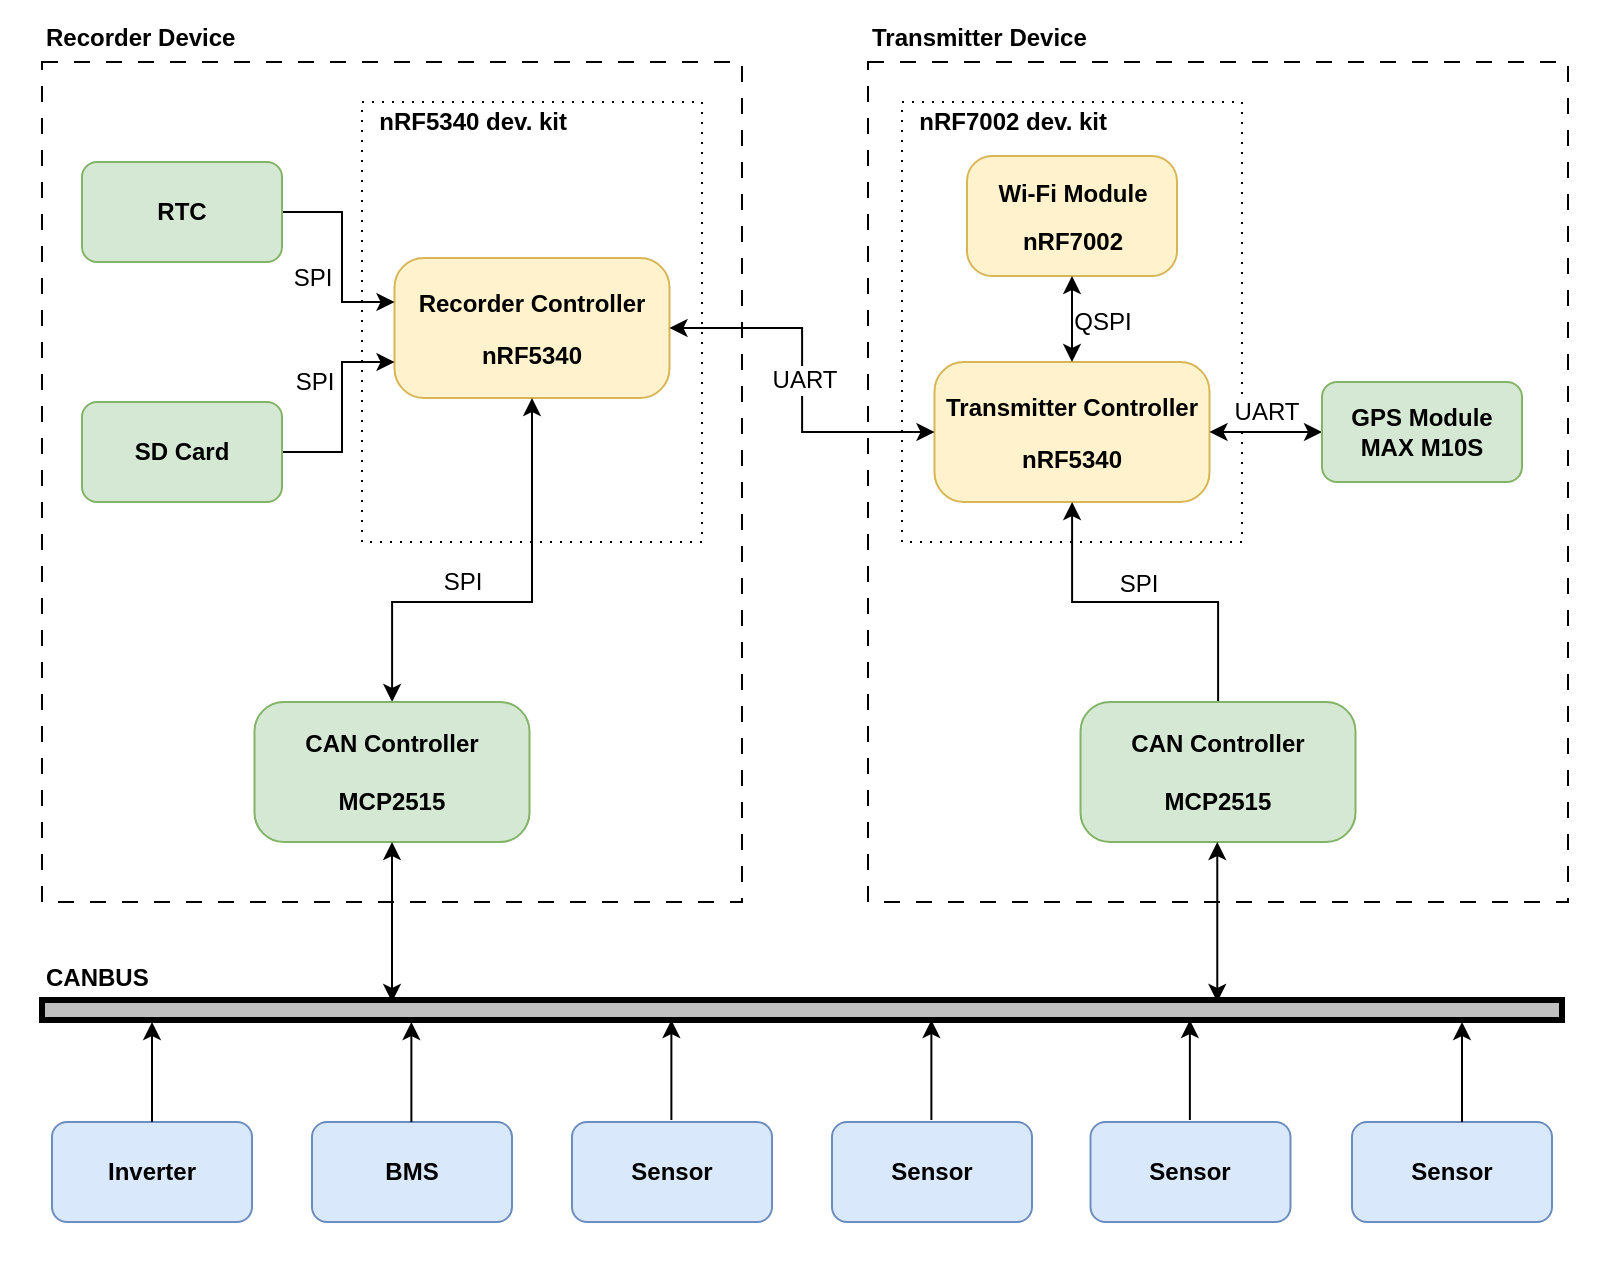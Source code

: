 <mxfile version="24.2.8" type="device">
  <diagram name="Page-1" id="QFKcMASUdpn1xXOczA2w">
    <mxGraphModel dx="2876" dy="1106" grid="1" gridSize="10" guides="1" tooltips="1" connect="1" arrows="1" fold="1" page="1" pageScale="1" pageWidth="827" pageHeight="1169" math="0" shadow="0">
      <root>
        <mxCell id="0" />
        <mxCell id="1" parent="0" />
        <mxCell id="vxMmgjFSvx9ipGvhzOYv-60" value="" style="rounded=0;whiteSpace=wrap;html=1;strokeColor=#ffffff;" vertex="1" parent="1">
          <mxGeometry x="-20" y="130" width="800" height="630" as="geometry" />
        </mxCell>
        <mxCell id="vxMmgjFSvx9ipGvhzOYv-21" value="" style="rounded=0;whiteSpace=wrap;html=1;dashed=1;dashPattern=8 8;fontFamily=Helvetica;" vertex="1" parent="1">
          <mxGeometry x="413" y="160" width="350" height="420" as="geometry" />
        </mxCell>
        <mxCell id="vxMmgjFSvx9ipGvhzOYv-19" value="" style="rounded=0;whiteSpace=wrap;html=1;dashed=1;dashPattern=8 8;fontFamily=Helvetica;" vertex="1" parent="1">
          <mxGeometry y="160" width="350" height="420" as="geometry" />
        </mxCell>
        <mxCell id="vxMmgjFSvx9ipGvhzOYv-17" value="" style="group;fontFamily=Helvetica;" vertex="1" connectable="0" parent="1">
          <mxGeometry x="430" y="180" width="170" height="220" as="geometry" />
        </mxCell>
        <mxCell id="vxMmgjFSvx9ipGvhzOYv-15" value="&amp;nbsp; &lt;b&gt;nRF7002 dev. kit&lt;br&gt;&lt;/b&gt;&lt;div&gt;&lt;b&gt;&lt;br&gt;&lt;/b&gt;&lt;/div&gt;&lt;div&gt;&lt;b&gt;&lt;br&gt;&lt;/b&gt;&lt;/div&gt;&lt;div&gt;&lt;b&gt;&lt;br&gt;&lt;/b&gt;&lt;/div&gt;&lt;div&gt;&lt;b&gt;&lt;br&gt;&lt;/b&gt;&lt;/div&gt;&lt;div&gt;&lt;b&gt;&lt;br&gt;&lt;/b&gt;&lt;/div&gt;&lt;div&gt;&lt;b&gt;&lt;br&gt;&lt;/b&gt;&lt;/div&gt;&lt;div&gt;&lt;b&gt;&lt;br&gt;&lt;/b&gt;&lt;/div&gt;&lt;div&gt;&lt;b&gt;&lt;br&gt;&lt;/b&gt;&lt;/div&gt;&lt;div&gt;&lt;b&gt;&lt;br&gt;&lt;/b&gt;&lt;/div&gt;&lt;div&gt;&lt;b&gt;&lt;br&gt;&lt;/b&gt;&lt;/div&gt;&lt;div&gt;&lt;b&gt;&lt;br&gt;&lt;/b&gt;&lt;/div&gt;&lt;div&gt;&lt;b&gt;&lt;br&gt;&lt;/b&gt;&lt;/div&gt;&lt;div&gt;&lt;b&gt;&lt;br&gt;&lt;/b&gt;&lt;/div&gt;&lt;div&gt;&lt;b&gt;&lt;br&gt;&lt;/b&gt;&lt;/div&gt;" style="rounded=0;whiteSpace=wrap;html=1;dashed=1;dashPattern=1 4;align=left;fontFamily=Helvetica;" vertex="1" parent="vxMmgjFSvx9ipGvhzOYv-17">
          <mxGeometry width="170" height="220" as="geometry" />
        </mxCell>
        <mxCell id="vxMmgjFSvx9ipGvhzOYv-2" value="&lt;div align=&quot;center&quot; style=&quot;line-height: 100%;&quot;&gt;&lt;b&gt;Wi-Fi Module&lt;/b&gt;&lt;/div&gt;&lt;div align=&quot;center&quot; style=&quot;line-height: 100%;&quot;&gt;&lt;b&gt;&lt;br&gt;&lt;/b&gt;&lt;/div&gt;&lt;div align=&quot;center&quot; style=&quot;line-height: 100%;&quot;&gt;&lt;b&gt;nRF7002&lt;/b&gt;&lt;/div&gt;" style="rounded=1;whiteSpace=wrap;html=1;align=center;arcSize=21;fillColor=#fff2cc;strokeColor=#d6b656;fontFamily=Helvetica;" vertex="1" parent="vxMmgjFSvx9ipGvhzOYv-17">
          <mxGeometry x="32.5" y="27" width="105" height="60" as="geometry" />
        </mxCell>
        <mxCell id="vxMmgjFSvx9ipGvhzOYv-3" value="Transmitter Controller&lt;br style=&quot;font-size: 12px;&quot;&gt;&lt;div style=&quot;line-height: 100%; font-size: 12px;&quot; align=&quot;center&quot;&gt;&lt;br style=&quot;font-size: 12px;&quot;&gt;&lt;/div&gt;&lt;div style=&quot;line-height: 100%; font-size: 12px;&quot; align=&quot;center&quot;&gt;nRF5340&lt;/div&gt;" style="rounded=1;whiteSpace=wrap;html=1;align=center;arcSize=21;fillColor=#fff2cc;strokeColor=#d6b656;fontSize=12;fontStyle=1;fontFamily=Helvetica;" vertex="1" parent="vxMmgjFSvx9ipGvhzOYv-17">
          <mxGeometry x="16.25" y="130" width="137.5" height="70" as="geometry" />
        </mxCell>
        <mxCell id="vxMmgjFSvx9ipGvhzOYv-7" value="" style="endArrow=classic;startArrow=classic;html=1;rounded=0;entryX=0.5;entryY=1;entryDx=0;entryDy=0;exitX=0.5;exitY=0;exitDx=0;exitDy=0;fontFamily=Helvetica;" edge="1" parent="vxMmgjFSvx9ipGvhzOYv-17" source="vxMmgjFSvx9ipGvhzOYv-3" target="vxMmgjFSvx9ipGvhzOYv-2">
          <mxGeometry width="50" height="50" relative="1" as="geometry">
            <mxPoint x="-30" y="197" as="sourcePoint" />
            <mxPoint x="20" y="147" as="targetPoint" />
          </mxGeometry>
        </mxCell>
        <mxCell id="vxMmgjFSvx9ipGvhzOYv-8" value="&lt;div style=&quot;font-size: 12px;&quot;&gt;QSPI&lt;/div&gt;" style="edgeLabel;html=1;align=center;verticalAlign=middle;resizable=0;points=[];fontSize=12;fontFamily=Helvetica;" vertex="1" connectable="0" parent="vxMmgjFSvx9ipGvhzOYv-7">
          <mxGeometry x="-0.056" relative="1" as="geometry">
            <mxPoint x="15" as="offset" />
          </mxGeometry>
        </mxCell>
        <mxCell id="vxMmgjFSvx9ipGvhzOYv-20" value="" style="group;fontFamily=Helvetica;" vertex="1" connectable="0" parent="1">
          <mxGeometry x="160" y="180" width="170" height="220" as="geometry" />
        </mxCell>
        <mxCell id="vxMmgjFSvx9ipGvhzOYv-10" value="&amp;nbsp; &lt;b&gt;nRF5340 dev. kit&lt;br&gt;&lt;/b&gt;&lt;div&gt;&lt;b&gt;&lt;br&gt;&lt;/b&gt;&lt;/div&gt;&lt;div&gt;&lt;b&gt;&lt;br&gt;&lt;/b&gt;&lt;/div&gt;&lt;div&gt;&lt;b&gt;&lt;br&gt;&lt;/b&gt;&lt;/div&gt;&lt;div&gt;&lt;b&gt;&lt;br&gt;&lt;/b&gt;&lt;/div&gt;&lt;div&gt;&lt;b&gt;&lt;br&gt;&lt;/b&gt;&lt;/div&gt;&lt;div&gt;&lt;b&gt;&lt;br&gt;&lt;/b&gt;&lt;/div&gt;&lt;div&gt;&lt;b&gt;&lt;br&gt;&lt;/b&gt;&lt;/div&gt;&lt;div&gt;&lt;b&gt;&lt;br&gt;&lt;/b&gt;&lt;/div&gt;&lt;div&gt;&lt;b&gt;&lt;br&gt;&lt;/b&gt;&lt;/div&gt;&lt;div&gt;&lt;b&gt;&lt;br&gt;&lt;/b&gt;&lt;/div&gt;&lt;div&gt;&lt;b&gt;&lt;br&gt;&lt;/b&gt;&lt;/div&gt;&lt;div&gt;&lt;b&gt;&lt;br&gt;&lt;/b&gt;&lt;/div&gt;&lt;div&gt;&lt;b&gt;&lt;br&gt;&lt;/b&gt;&lt;/div&gt;&lt;div&gt;&lt;b&gt;&lt;br&gt;&lt;/b&gt;&lt;/div&gt;" style="rounded=0;whiteSpace=wrap;html=1;dashed=1;dashPattern=1 4;align=left;fontFamily=Helvetica;" vertex="1" parent="vxMmgjFSvx9ipGvhzOYv-20">
          <mxGeometry width="170" height="220" as="geometry" />
        </mxCell>
        <mxCell id="vxMmgjFSvx9ipGvhzOYv-12" value="Recorder Controller&lt;br style=&quot;font-size: 12px;&quot;&gt;&lt;div style=&quot;line-height: 100%; font-size: 12px;&quot; align=&quot;center&quot;&gt;&lt;br style=&quot;font-size: 12px;&quot;&gt;&lt;/div&gt;&lt;div style=&quot;line-height: 100%; font-size: 12px;&quot; align=&quot;center&quot;&gt;nRF5340&lt;/div&gt;" style="rounded=1;whiteSpace=wrap;html=1;align=center;arcSize=21;fillColor=#fff2cc;strokeColor=#d6b656;fontSize=12;fontStyle=1;fontFamily=Helvetica;" vertex="1" parent="vxMmgjFSvx9ipGvhzOYv-20">
          <mxGeometry x="16.25" y="78" width="137.5" height="70" as="geometry" />
        </mxCell>
        <mxCell id="vxMmgjFSvx9ipGvhzOYv-29" value="" style="edgeStyle=orthogonalEdgeStyle;rounded=0;orthogonalLoop=1;jettySize=auto;html=1;fontFamily=Helvetica;" edge="1" parent="1" source="vxMmgjFSvx9ipGvhzOYv-22" target="vxMmgjFSvx9ipGvhzOYv-12">
          <mxGeometry relative="1" as="geometry">
            <Array as="points">
              <mxPoint x="150" y="235" />
              <mxPoint x="150" y="280" />
            </Array>
          </mxGeometry>
        </mxCell>
        <mxCell id="vxMmgjFSvx9ipGvhzOYv-35" value="&lt;div style=&quot;font-size: 12px;&quot;&gt;SPI&lt;/div&gt;" style="edgeLabel;html=1;align=center;verticalAlign=middle;resizable=0;points=[];fontFamily=Helvetica;fontSize=12;" vertex="1" connectable="0" parent="vxMmgjFSvx9ipGvhzOYv-29">
          <mxGeometry x="-0.043" y="2" relative="1" as="geometry">
            <mxPoint x="-17" y="14" as="offset" />
          </mxGeometry>
        </mxCell>
        <mxCell id="vxMmgjFSvx9ipGvhzOYv-22" value="RTC" style="rounded=1;whiteSpace=wrap;html=1;fillColor=#d5e8d4;strokeColor=#82b366;fontStyle=1;fontFamily=Helvetica;" vertex="1" parent="1">
          <mxGeometry x="20" y="210" width="100" height="50" as="geometry" />
        </mxCell>
        <mxCell id="vxMmgjFSvx9ipGvhzOYv-30" value="" style="edgeStyle=orthogonalEdgeStyle;rounded=0;orthogonalLoop=1;jettySize=auto;html=1;fontFamily=Helvetica;" edge="1" parent="1" source="vxMmgjFSvx9ipGvhzOYv-23" target="vxMmgjFSvx9ipGvhzOYv-12">
          <mxGeometry relative="1" as="geometry">
            <Array as="points">
              <mxPoint x="150" y="355" />
              <mxPoint x="150" y="310" />
            </Array>
          </mxGeometry>
        </mxCell>
        <mxCell id="vxMmgjFSvx9ipGvhzOYv-36" value="&lt;div style=&quot;font-size: 12px;&quot;&gt;SPI&lt;/div&gt;" style="edgeLabel;html=1;align=center;verticalAlign=middle;resizable=0;points=[];fontSize=12;fontFamily=Helvetica;" vertex="1" connectable="0" parent="vxMmgjFSvx9ipGvhzOYv-30">
          <mxGeometry x="-0.185" relative="1" as="geometry">
            <mxPoint x="-14" y="-24" as="offset" />
          </mxGeometry>
        </mxCell>
        <mxCell id="vxMmgjFSvx9ipGvhzOYv-23" value="SD Card" style="rounded=1;whiteSpace=wrap;html=1;fillColor=#d5e8d4;strokeColor=#82b366;fontStyle=1;fontFamily=Helvetica;" vertex="1" parent="1">
          <mxGeometry x="20" y="330" width="100" height="50" as="geometry" />
        </mxCell>
        <mxCell id="vxMmgjFSvx9ipGvhzOYv-27" value="" style="edgeStyle=orthogonalEdgeStyle;rounded=0;orthogonalLoop=1;jettySize=auto;html=1;startArrow=classic;startFill=1;fontFamily=Helvetica;" edge="1" parent="1" source="vxMmgjFSvx9ipGvhzOYv-24" target="vxMmgjFSvx9ipGvhzOYv-3">
          <mxGeometry relative="1" as="geometry" />
        </mxCell>
        <mxCell id="vxMmgjFSvx9ipGvhzOYv-28" value="UART" style="edgeLabel;html=1;align=center;verticalAlign=middle;resizable=0;points=[];fontSize=12;fontFamily=Helvetica;" vertex="1" connectable="0" parent="vxMmgjFSvx9ipGvhzOYv-27">
          <mxGeometry x="0.114" y="1" relative="1" as="geometry">
            <mxPoint x="3" y="-11" as="offset" />
          </mxGeometry>
        </mxCell>
        <mxCell id="vxMmgjFSvx9ipGvhzOYv-24" value="&lt;div&gt;&lt;b&gt;GPS Module&lt;/b&gt;&lt;/div&gt;&lt;div&gt;&lt;b&gt;MAX M10S&lt;br&gt;&lt;/b&gt;&lt;/div&gt;" style="rounded=1;whiteSpace=wrap;html=1;fillColor=#d5e8d4;strokeColor=#82b366;fontFamily=Helvetica;" vertex="1" parent="1">
          <mxGeometry x="640" y="320" width="100" height="50" as="geometry" />
        </mxCell>
        <mxCell id="vxMmgjFSvx9ipGvhzOYv-25" style="edgeStyle=orthogonalEdgeStyle;rounded=0;orthogonalLoop=1;jettySize=auto;html=1;exitX=1;exitY=0.5;exitDx=0;exitDy=0;startArrow=classic;startFill=1;fontFamily=Helvetica;" edge="1" parent="1" source="vxMmgjFSvx9ipGvhzOYv-12" target="vxMmgjFSvx9ipGvhzOYv-3">
          <mxGeometry relative="1" as="geometry" />
        </mxCell>
        <mxCell id="vxMmgjFSvx9ipGvhzOYv-26" value="UART" style="edgeLabel;html=1;align=center;verticalAlign=middle;resizable=0;points=[];fontSize=12;fontFamily=Helvetica;" vertex="1" connectable="0" parent="vxMmgjFSvx9ipGvhzOYv-25">
          <mxGeometry x="-0.069" y="1" relative="1" as="geometry">
            <mxPoint y="6" as="offset" />
          </mxGeometry>
        </mxCell>
        <mxCell id="vxMmgjFSvx9ipGvhzOYv-33" value="" style="edgeStyle=orthogonalEdgeStyle;rounded=0;orthogonalLoop=1;jettySize=auto;html=1;entryX=0.5;entryY=1;entryDx=0;entryDy=0;startArrow=classic;startFill=1;fontFamily=Helvetica;" edge="1" parent="1" source="vxMmgjFSvx9ipGvhzOYv-31" target="vxMmgjFSvx9ipGvhzOYv-12">
          <mxGeometry relative="1" as="geometry">
            <Array as="points">
              <mxPoint x="175" y="430" />
              <mxPoint x="245" y="430" />
            </Array>
          </mxGeometry>
        </mxCell>
        <mxCell id="vxMmgjFSvx9ipGvhzOYv-37" value="&lt;div style=&quot;font-size: 12px;&quot;&gt;SPI&lt;/div&gt;" style="edgeLabel;html=1;align=center;verticalAlign=middle;resizable=0;points=[];fontSize=12;fontFamily=Helvetica;" vertex="1" connectable="0" parent="vxMmgjFSvx9ipGvhzOYv-33">
          <mxGeometry x="0.666" y="-2" relative="1" as="geometry">
            <mxPoint x="-37" y="55" as="offset" />
          </mxGeometry>
        </mxCell>
        <mxCell id="vxMmgjFSvx9ipGvhzOYv-31" value="&lt;div&gt;CAN Controller&lt;/div&gt;&lt;div&gt;&lt;br&gt;&lt;/div&gt;&lt;div&gt;MCP2515&lt;br&gt;&lt;/div&gt;" style="rounded=1;whiteSpace=wrap;html=1;align=center;arcSize=21;fillColor=#d5e8d4;strokeColor=#82b366;fontStyle=1;fontFamily=Helvetica;" vertex="1" parent="1">
          <mxGeometry x="106.25" y="480" width="137.5" height="70" as="geometry" />
        </mxCell>
        <mxCell id="vxMmgjFSvx9ipGvhzOYv-34" value="" style="edgeStyle=orthogonalEdgeStyle;rounded=0;orthogonalLoop=1;jettySize=auto;html=1;fontFamily=Helvetica;" edge="1" parent="1" source="vxMmgjFSvx9ipGvhzOYv-32" target="vxMmgjFSvx9ipGvhzOYv-3">
          <mxGeometry relative="1" as="geometry" />
        </mxCell>
        <mxCell id="vxMmgjFSvx9ipGvhzOYv-38" value="SPI" style="edgeLabel;html=1;align=center;verticalAlign=middle;resizable=0;points=[];fontSize=12;fontFamily=Helvetica;" vertex="1" connectable="0" parent="vxMmgjFSvx9ipGvhzOYv-34">
          <mxGeometry x="0.155" y="-2" relative="1" as="geometry">
            <mxPoint x="10" y="-7" as="offset" />
          </mxGeometry>
        </mxCell>
        <mxCell id="vxMmgjFSvx9ipGvhzOYv-32" value="&lt;div&gt;CAN Controller&lt;/div&gt;&lt;div&gt;&lt;br&gt;&lt;/div&gt;&lt;div&gt;MCP2515&lt;br&gt;&lt;/div&gt;" style="rounded=1;whiteSpace=wrap;html=1;align=center;arcSize=21;fillColor=#d5e8d4;strokeColor=#82b366;fontStyle=1;fontFamily=Helvetica;" vertex="1" parent="1">
          <mxGeometry x="519.25" y="480" width="137.5" height="70" as="geometry" />
        </mxCell>
        <mxCell id="vxMmgjFSvx9ipGvhzOYv-41" value="" style="group" vertex="1" connectable="0" parent="1">
          <mxGeometry y="608" width="760" height="31" as="geometry" />
        </mxCell>
        <mxCell id="vxMmgjFSvx9ipGvhzOYv-39" value="" style="rounded=0;whiteSpace=wrap;html=1;strokeWidth=3;fillColor=#c0c0c0;container=1;" vertex="1" parent="vxMmgjFSvx9ipGvhzOYv-41">
          <mxGeometry y="21" width="760" height="10" as="geometry" />
        </mxCell>
        <mxCell id="vxMmgjFSvx9ipGvhzOYv-40" value="&lt;div align=&quot;left&quot;&gt;&lt;b&gt;CANBUS&lt;/b&gt;&lt;/div&gt;" style="whiteSpace=wrap;html=1;align=left;strokeColor=none;" vertex="1" parent="vxMmgjFSvx9ipGvhzOYv-41">
          <mxGeometry width="120" height="19" as="geometry" />
        </mxCell>
        <mxCell id="vxMmgjFSvx9ipGvhzOYv-42" value="" style="endArrow=classic;startArrow=classic;html=1;rounded=0;entryX=0.5;entryY=1;entryDx=0;entryDy=0;" edge="1" parent="1" target="vxMmgjFSvx9ipGvhzOYv-31">
          <mxGeometry width="50" height="50" relative="1" as="geometry">
            <mxPoint x="175" y="630" as="sourcePoint" />
            <mxPoint x="370" y="490" as="targetPoint" />
          </mxGeometry>
        </mxCell>
        <mxCell id="vxMmgjFSvx9ipGvhzOYv-43" value="" style="endArrow=classic;startArrow=classic;html=1;rounded=0;entryX=0.5;entryY=1;entryDx=0;entryDy=0;" edge="1" parent="1">
          <mxGeometry width="50" height="50" relative="1" as="geometry">
            <mxPoint x="587.64" y="630" as="sourcePoint" />
            <mxPoint x="587.64" y="550" as="targetPoint" />
          </mxGeometry>
        </mxCell>
        <mxCell id="vxMmgjFSvx9ipGvhzOYv-44" value="Inverter" style="rounded=1;whiteSpace=wrap;html=1;fillColor=#dae8fc;strokeColor=#6c8ebf;fontStyle=1;fontFamily=Helvetica;" vertex="1" parent="1">
          <mxGeometry x="5" y="690" width="100" height="50" as="geometry" />
        </mxCell>
        <mxCell id="vxMmgjFSvx9ipGvhzOYv-45" value="BMS" style="rounded=1;whiteSpace=wrap;html=1;fillColor=#dae8fc;strokeColor=#6c8ebf;fontStyle=1;fontFamily=Helvetica;" vertex="1" parent="1">
          <mxGeometry x="135" y="690" width="100" height="50" as="geometry" />
        </mxCell>
        <mxCell id="vxMmgjFSvx9ipGvhzOYv-46" value="Sensor" style="rounded=1;whiteSpace=wrap;html=1;fillColor=#dae8fc;strokeColor=#6c8ebf;fontStyle=1;fontFamily=Helvetica;" vertex="1" parent="1">
          <mxGeometry x="265" y="690" width="100" height="50" as="geometry" />
        </mxCell>
        <mxCell id="vxMmgjFSvx9ipGvhzOYv-47" value="Sensor" style="rounded=1;whiteSpace=wrap;html=1;fillColor=#dae8fc;strokeColor=#6c8ebf;fontStyle=1;fontFamily=Helvetica;" vertex="1" parent="1">
          <mxGeometry x="395" y="690" width="100" height="50" as="geometry" />
        </mxCell>
        <mxCell id="vxMmgjFSvx9ipGvhzOYv-48" value="Sensor" style="rounded=1;whiteSpace=wrap;html=1;fillColor=#dae8fc;strokeColor=#6c8ebf;fontStyle=1;fontFamily=Helvetica;" vertex="1" parent="1">
          <mxGeometry x="524.25" y="690" width="100" height="50" as="geometry" />
        </mxCell>
        <mxCell id="vxMmgjFSvx9ipGvhzOYv-49" value="Sensor" style="rounded=1;whiteSpace=wrap;html=1;fillColor=#dae8fc;strokeColor=#6c8ebf;fontStyle=1;fontFamily=Helvetica;" vertex="1" parent="1">
          <mxGeometry x="655" y="690" width="100" height="50" as="geometry" />
        </mxCell>
        <mxCell id="vxMmgjFSvx9ipGvhzOYv-51" value="" style="endArrow=classic;html=1;rounded=0;exitX=0.5;exitY=0;exitDx=0;exitDy=0;" edge="1" parent="1" source="vxMmgjFSvx9ipGvhzOYv-44">
          <mxGeometry width="50" height="50" relative="1" as="geometry">
            <mxPoint x="310" y="630" as="sourcePoint" />
            <mxPoint x="55" y="640" as="targetPoint" />
          </mxGeometry>
        </mxCell>
        <mxCell id="vxMmgjFSvx9ipGvhzOYv-52" value="" style="endArrow=classic;html=1;rounded=0;exitX=0.5;exitY=0;exitDx=0;exitDy=0;" edge="1" parent="1">
          <mxGeometry width="50" height="50" relative="1" as="geometry">
            <mxPoint x="184.69" y="690" as="sourcePoint" />
            <mxPoint x="184.69" y="640" as="targetPoint" />
          </mxGeometry>
        </mxCell>
        <mxCell id="vxMmgjFSvx9ipGvhzOYv-53" value="" style="endArrow=classic;html=1;rounded=0;exitX=0.5;exitY=0;exitDx=0;exitDy=0;" edge="1" parent="1">
          <mxGeometry width="50" height="50" relative="1" as="geometry">
            <mxPoint x="314.69" y="689" as="sourcePoint" />
            <mxPoint x="314.69" y="639" as="targetPoint" />
          </mxGeometry>
        </mxCell>
        <mxCell id="vxMmgjFSvx9ipGvhzOYv-54" value="" style="endArrow=classic;html=1;rounded=0;exitX=0.5;exitY=0;exitDx=0;exitDy=0;" edge="1" parent="1">
          <mxGeometry width="50" height="50" relative="1" as="geometry">
            <mxPoint x="444.69" y="689" as="sourcePoint" />
            <mxPoint x="444.69" y="639" as="targetPoint" />
          </mxGeometry>
        </mxCell>
        <mxCell id="vxMmgjFSvx9ipGvhzOYv-56" value="" style="endArrow=classic;html=1;rounded=0;exitX=0.5;exitY=0;exitDx=0;exitDy=0;" edge="1" parent="1">
          <mxGeometry width="50" height="50" relative="1" as="geometry">
            <mxPoint x="573.94" y="689" as="sourcePoint" />
            <mxPoint x="573.94" y="639" as="targetPoint" />
          </mxGeometry>
        </mxCell>
        <mxCell id="vxMmgjFSvx9ipGvhzOYv-57" value="" style="endArrow=classic;html=1;rounded=0;exitX=0.5;exitY=0;exitDx=0;exitDy=0;" edge="1" parent="1">
          <mxGeometry width="50" height="50" relative="1" as="geometry">
            <mxPoint x="710" y="690" as="sourcePoint" />
            <mxPoint x="710" y="640" as="targetPoint" />
          </mxGeometry>
        </mxCell>
        <mxCell id="vxMmgjFSvx9ipGvhzOYv-58" value="&lt;div&gt;&lt;b&gt;Recorder Device&lt;/b&gt;&lt;/div&gt;" style="whiteSpace=wrap;html=1;align=left;strokeColor=none;" vertex="1" parent="1">
          <mxGeometry y="138" width="120" height="19" as="geometry" />
        </mxCell>
        <mxCell id="vxMmgjFSvx9ipGvhzOYv-59" value="&lt;b&gt;Transmitter Device&lt;/b&gt;" style="whiteSpace=wrap;html=1;align=left;strokeColor=none;" vertex="1" parent="1">
          <mxGeometry x="413" y="138" width="120" height="19" as="geometry" />
        </mxCell>
      </root>
    </mxGraphModel>
  </diagram>
</mxfile>
